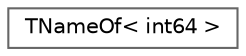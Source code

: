 digraph "Graphical Class Hierarchy"
{
 // INTERACTIVE_SVG=YES
 // LATEX_PDF_SIZE
  bgcolor="transparent";
  edge [fontname=Helvetica,fontsize=10,labelfontname=Helvetica,labelfontsize=10];
  node [fontname=Helvetica,fontsize=10,shape=box,height=0.2,width=0.4];
  rankdir="LR";
  Node0 [id="Node000000",label="TNameOf\< int64 \>",height=0.2,width=0.4,color="grey40", fillcolor="white", style="filled",URL="$d6/de5/structTNameOf_3_01int64_01_4.html",tooltip=" "];
}

